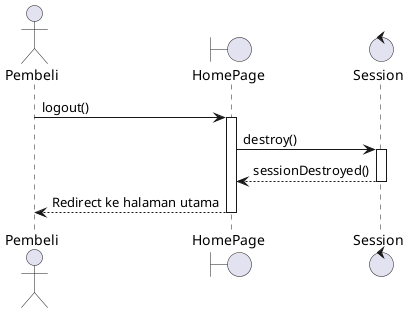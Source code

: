 @startuml
actor Pembeli
boundary HomePage
control Session

Pembeli -> HomePage : logout()
activate HomePage
HomePage -> Session : destroy()
activate Session
Session --> HomePage : sessionDestroyed()
deactivate Session
HomePage --> Pembeli : Redirect ke halaman utama
deactivate HomePage
@enduml